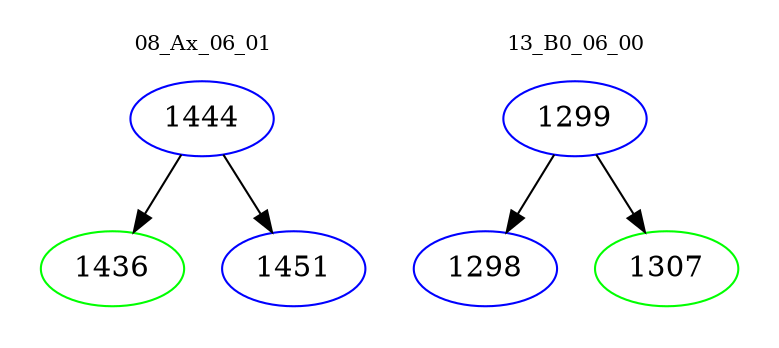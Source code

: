 digraph{
subgraph cluster_0 {
color = white
label = "08_Ax_06_01";
fontsize=10;
T0_1444 [label="1444", color="blue"]
T0_1444 -> T0_1436 [color="black"]
T0_1436 [label="1436", color="green"]
T0_1444 -> T0_1451 [color="black"]
T0_1451 [label="1451", color="blue"]
}
subgraph cluster_1 {
color = white
label = "13_B0_06_00";
fontsize=10;
T1_1299 [label="1299", color="blue"]
T1_1299 -> T1_1298 [color="black"]
T1_1298 [label="1298", color="blue"]
T1_1299 -> T1_1307 [color="black"]
T1_1307 [label="1307", color="green"]
}
}
